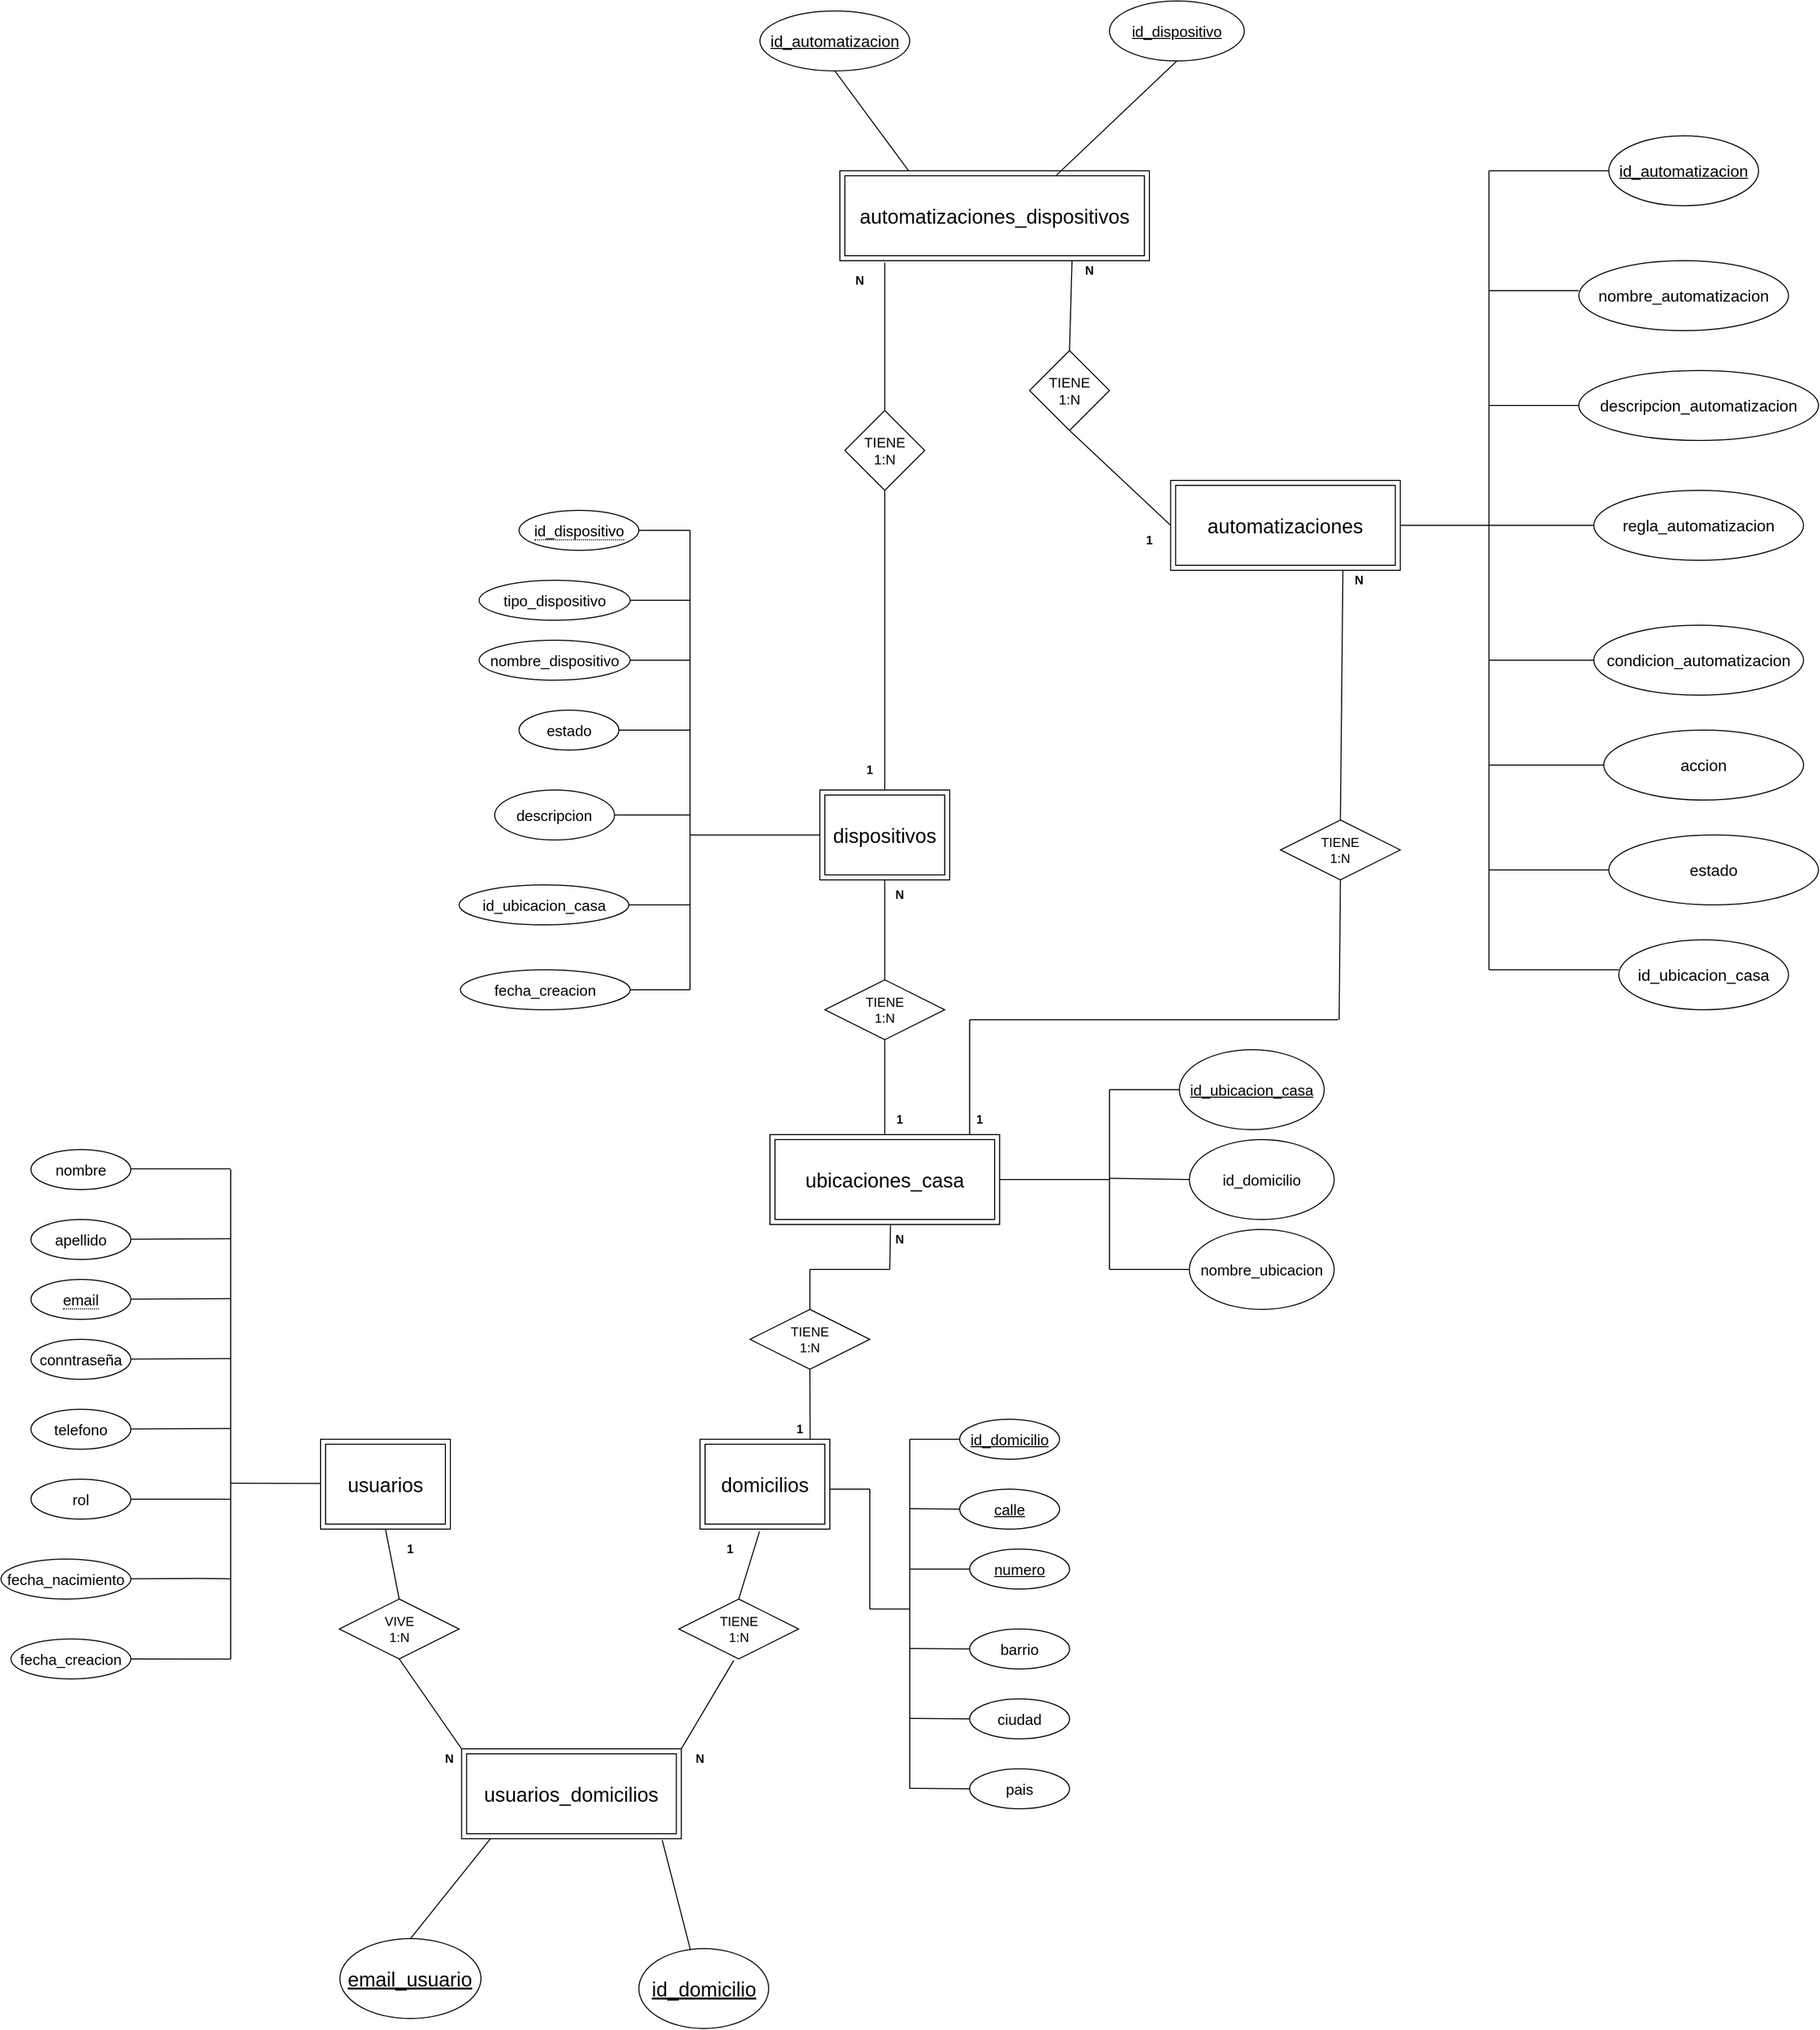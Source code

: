 <mxfile version="27.1.4">
  <diagram name="Página-1" id="RN6qUwkXmXJioh9lJVVL">
    <mxGraphModel dx="1826" dy="1951" grid="1" gridSize="10" guides="1" tooltips="1" connect="1" arrows="1" fold="1" page="0" pageScale="1" pageWidth="1169" pageHeight="827" background="light-dark(#FFFFFF,#000000)" math="0" shadow="0">
      <root>
        <mxCell id="0" />
        <mxCell id="1" parent="0" />
        <mxCell id="u8_-o0xkHzn2XvbIuxs5-7" value="&lt;span style=&quot;font-size: 15px;&quot;&gt;nombre&lt;/span&gt;" style="ellipse;whiteSpace=wrap;html=1;align=center;" parent="1" vertex="1">
          <mxGeometry x="-300" y="220" width="100" height="40" as="geometry" />
        </mxCell>
        <mxCell id="u8_-o0xkHzn2XvbIuxs5-8" value="" style="endArrow=none;html=1;rounded=0;" parent="1" edge="1">
          <mxGeometry relative="1" as="geometry">
            <mxPoint x="-100" y="240" as="sourcePoint" />
            <mxPoint x="-100" y="730" as="targetPoint" />
          </mxGeometry>
        </mxCell>
        <mxCell id="u8_-o0xkHzn2XvbIuxs5-9" value="" style="endArrow=none;html=1;rounded=0;" parent="1" edge="1">
          <mxGeometry relative="1" as="geometry">
            <mxPoint x="-200" y="239.29" as="sourcePoint" />
            <mxPoint x="-100" y="239.29" as="targetPoint" />
          </mxGeometry>
        </mxCell>
        <mxCell id="u8_-o0xkHzn2XvbIuxs5-10" value="&lt;span style=&quot;font-size: 15px;&quot;&gt;apellido&lt;/span&gt;" style="ellipse;whiteSpace=wrap;html=1;align=center;" parent="1" vertex="1">
          <mxGeometry x="-300" y="290" width="100" height="40" as="geometry" />
        </mxCell>
        <mxCell id="u8_-o0xkHzn2XvbIuxs5-11" value="" style="endArrow=none;html=1;rounded=0;" parent="1" edge="1">
          <mxGeometry relative="1" as="geometry">
            <mxPoint x="-200" y="309.7" as="sourcePoint" />
            <mxPoint x="-100" y="309.29" as="targetPoint" />
          </mxGeometry>
        </mxCell>
        <mxCell id="u8_-o0xkHzn2XvbIuxs5-12" value="&lt;span style=&quot;border-bottom: 1px dotted&quot;&gt;&lt;font style=&quot;font-size: 15px;&quot;&gt;email&lt;/font&gt;&lt;/span&gt;" style="ellipse;whiteSpace=wrap;html=1;align=center;" parent="1" vertex="1">
          <mxGeometry x="-300" y="350" width="100" height="40" as="geometry" />
        </mxCell>
        <mxCell id="u8_-o0xkHzn2XvbIuxs5-13" value="&lt;span style=&quot;font-size: 15px;&quot;&gt;conntraseña&lt;/span&gt;" style="ellipse;whiteSpace=wrap;html=1;align=center;" parent="1" vertex="1">
          <mxGeometry x="-300" y="410" width="100" height="40" as="geometry" />
        </mxCell>
        <mxCell id="u8_-o0xkHzn2XvbIuxs5-14" value="&lt;span style=&quot;font-size: 15px;&quot;&gt;telefono&lt;/span&gt;" style="ellipse;whiteSpace=wrap;html=1;align=center;" parent="1" vertex="1">
          <mxGeometry x="-300" y="480" width="100" height="40" as="geometry" />
        </mxCell>
        <mxCell id="u8_-o0xkHzn2XvbIuxs5-3" value="&lt;font style=&quot;font-size: 20px;&quot;&gt;usuarios&lt;/font&gt;" style="shape=ext;margin=3;double=1;whiteSpace=wrap;html=1;align=center;" parent="1" vertex="1">
          <mxGeometry x="-10" y="510" width="130" height="90" as="geometry" />
        </mxCell>
        <mxCell id="3FY7Xd6svoK7raiZwcE3-3" value="&lt;font style=&quot;font-size: 20px;&quot;&gt;dispositivos&lt;/font&gt;" style="shape=ext;margin=3;double=1;whiteSpace=wrap;html=1;align=center;" parent="1" vertex="1">
          <mxGeometry x="490" y="-140" width="130" height="90" as="geometry" />
        </mxCell>
        <mxCell id="3FY7Xd6svoK7raiZwcE3-4" value="&lt;span style=&quot;font-size: 15px;&quot;&gt;rol&lt;/span&gt;" style="ellipse;whiteSpace=wrap;html=1;align=center;" parent="1" vertex="1">
          <mxGeometry x="-300" y="550" width="100" height="40" as="geometry" />
        </mxCell>
        <mxCell id="3FY7Xd6svoK7raiZwcE3-6" value="" style="endArrow=none;html=1;rounded=0;" parent="1" edge="1">
          <mxGeometry relative="1" as="geometry">
            <mxPoint x="-200" y="369.7" as="sourcePoint" />
            <mxPoint x="-100" y="369.29" as="targetPoint" />
          </mxGeometry>
        </mxCell>
        <mxCell id="3FY7Xd6svoK7raiZwcE3-7" value="" style="endArrow=none;html=1;rounded=0;" parent="1" edge="1">
          <mxGeometry relative="1" as="geometry">
            <mxPoint x="-200" y="429.7" as="sourcePoint" />
            <mxPoint x="-100" y="429.29" as="targetPoint" />
          </mxGeometry>
        </mxCell>
        <mxCell id="3FY7Xd6svoK7raiZwcE3-8" value="" style="endArrow=none;html=1;rounded=0;" parent="1" edge="1">
          <mxGeometry relative="1" as="geometry">
            <mxPoint x="-200" y="499.7" as="sourcePoint" />
            <mxPoint x="-100" y="499.29" as="targetPoint" />
          </mxGeometry>
        </mxCell>
        <mxCell id="3FY7Xd6svoK7raiZwcE3-10" value="" style="endArrow=none;html=1;rounded=0;" parent="1" edge="1">
          <mxGeometry relative="1" as="geometry">
            <mxPoint x="-200" y="570" as="sourcePoint" />
            <mxPoint x="-100" y="570.09" as="targetPoint" />
            <Array as="points">
              <mxPoint x="-120" y="570" />
            </Array>
          </mxGeometry>
        </mxCell>
        <mxCell id="3FY7Xd6svoK7raiZwcE3-11" value="" style="endArrow=none;html=1;rounded=0;entryX=0;entryY=0.5;entryDx=0;entryDy=0;" parent="1" edge="1">
          <mxGeometry relative="1" as="geometry">
            <mxPoint x="-100" y="554" as="sourcePoint" />
            <mxPoint x="-10" y="554.29" as="targetPoint" />
            <Array as="points" />
          </mxGeometry>
        </mxCell>
        <mxCell id="3FY7Xd6svoK7raiZwcE3-21" value="&lt;font style=&quot;font-size: 20px;&quot;&gt;domicilios&lt;/font&gt;" style="shape=ext;margin=3;double=1;whiteSpace=wrap;html=1;align=center;" parent="1" vertex="1">
          <mxGeometry x="370" y="510" width="130" height="90" as="geometry" />
        </mxCell>
        <mxCell id="3FY7Xd6svoK7raiZwcE3-27" value="&lt;span style=&quot;font-size: 15px;&quot;&gt;&lt;u&gt;id_domicilio&lt;/u&gt;&lt;/span&gt;" style="ellipse;whiteSpace=wrap;html=1;align=center;strokeColor=default;" parent="1" vertex="1">
          <mxGeometry x="630" y="490" width="100" height="40" as="geometry" />
        </mxCell>
        <mxCell id="3FY7Xd6svoK7raiZwcE3-30" value="&lt;span style=&quot;font-size: 15px;&quot;&gt;fecha_creacion&lt;/span&gt;" style="ellipse;whiteSpace=wrap;html=1;align=center;" parent="1" vertex="1">
          <mxGeometry x="-320" y="710" width="120" height="40" as="geometry" />
        </mxCell>
        <mxCell id="3FY7Xd6svoK7raiZwcE3-31" value="" style="endArrow=none;html=1;rounded=0;" parent="1" edge="1">
          <mxGeometry relative="1" as="geometry">
            <mxPoint x="-200" y="649.7" as="sourcePoint" />
            <mxPoint x="-100" y="649.79" as="targetPoint" />
            <Array as="points">
              <mxPoint x="-130" y="649.41" />
            </Array>
          </mxGeometry>
        </mxCell>
        <mxCell id="3FY7Xd6svoK7raiZwcE3-34" value="&lt;span style=&quot;font-size: 15px;&quot;&gt;fecha_nacimiento&lt;/span&gt;" style="ellipse;whiteSpace=wrap;html=1;align=center;" parent="1" vertex="1">
          <mxGeometry x="-330" y="630" width="130" height="40" as="geometry" />
        </mxCell>
        <mxCell id="3FY7Xd6svoK7raiZwcE3-35" value="" style="endArrow=none;html=1;rounded=0;" parent="1" edge="1">
          <mxGeometry relative="1" as="geometry">
            <mxPoint x="-200" y="730.0" as="sourcePoint" />
            <mxPoint x="-100" y="730.09" as="targetPoint" />
          </mxGeometry>
        </mxCell>
        <mxCell id="3FY7Xd6svoK7raiZwcE3-41" value="" style="endArrow=none;html=1;rounded=0;" parent="1" edge="1">
          <mxGeometry relative="1" as="geometry">
            <mxPoint x="580" y="510" as="sourcePoint" />
            <mxPoint x="580" y="860" as="targetPoint" />
            <Array as="points">
              <mxPoint x="580" y="750" />
            </Array>
          </mxGeometry>
        </mxCell>
        <mxCell id="3FY7Xd6svoK7raiZwcE3-42" value="" style="endArrow=none;html=1;rounded=0;entryX=0;entryY=0.5;entryDx=0;entryDy=0;" parent="1" target="3FY7Xd6svoK7raiZwcE3-27" edge="1">
          <mxGeometry relative="1" as="geometry">
            <mxPoint x="580" y="510" as="sourcePoint" />
            <mxPoint x="670" y="470" as="targetPoint" />
          </mxGeometry>
        </mxCell>
        <mxCell id="3FY7Xd6svoK7raiZwcE3-43" value="" style="endArrow=none;html=1;rounded=0;entryX=0;entryY=0.5;entryDx=0;entryDy=0;" parent="1" target="lZRvwx4m3cb8WMcR_I8b-4" edge="1">
          <mxGeometry relative="1" as="geometry">
            <mxPoint x="580" y="579.5" as="sourcePoint" />
            <mxPoint x="630" y="579.5" as="targetPoint" />
          </mxGeometry>
        </mxCell>
        <mxCell id="3FY7Xd6svoK7raiZwcE3-44" value="" style="endArrow=none;html=1;rounded=0;" parent="1" target="lZRvwx4m3cb8WMcR_I8b-5" edge="1">
          <mxGeometry relative="1" as="geometry">
            <mxPoint x="580" y="640" as="sourcePoint" />
            <mxPoint x="630" y="644.5" as="targetPoint" />
          </mxGeometry>
        </mxCell>
        <mxCell id="3FY7Xd6svoK7raiZwcE3-45" value="" style="endArrow=none;html=1;rounded=0;entryX=0;entryY=0.5;entryDx=0;entryDy=0;" parent="1" target="lZRvwx4m3cb8WMcR_I8b-6" edge="1">
          <mxGeometry relative="1" as="geometry">
            <mxPoint x="580" y="719.5" as="sourcePoint" />
            <mxPoint x="630" y="719.5" as="targetPoint" />
          </mxGeometry>
        </mxCell>
        <mxCell id="3FY7Xd6svoK7raiZwcE3-46" value="" style="endArrow=none;html=1;rounded=0;entryX=0;entryY=0.5;entryDx=0;entryDy=0;" parent="1" target="lZRvwx4m3cb8WMcR_I8b-7" edge="1">
          <mxGeometry relative="1" as="geometry">
            <mxPoint x="580" y="789.5" as="sourcePoint" />
            <mxPoint x="630" y="789.5" as="targetPoint" />
          </mxGeometry>
        </mxCell>
        <mxCell id="3FY7Xd6svoK7raiZwcE3-47" value="" style="endArrow=none;html=1;rounded=0;entryX=0;entryY=0.5;entryDx=0;entryDy=0;" parent="1" target="lZRvwx4m3cb8WMcR_I8b-8" edge="1">
          <mxGeometry relative="1" as="geometry">
            <mxPoint x="580" y="859.5" as="sourcePoint" />
            <mxPoint x="630" y="859.5" as="targetPoint" />
          </mxGeometry>
        </mxCell>
        <mxCell id="PQYUU-_nngMEaI0ktpOC-4" value="" style="endArrow=none;html=1;rounded=0;entryX=1;entryY=0.5;entryDx=0;entryDy=0;" parent="1" target="PQYUU-_nngMEaI0ktpOC-5" edge="1">
          <mxGeometry width="50" height="50" relative="1" as="geometry">
            <mxPoint x="360" y="-400" as="sourcePoint" />
            <mxPoint x="298.75" y="-400" as="targetPoint" />
          </mxGeometry>
        </mxCell>
        <mxCell id="PQYUU-_nngMEaI0ktpOC-5" value="&lt;span style=&quot;border-bottom: 1px dotted&quot;&gt;&lt;font style=&quot;font-size: 15px;&quot;&gt;id_dispositivo&lt;/font&gt;&lt;/span&gt;" style="ellipse;whiteSpace=wrap;html=1;align=center;" parent="1" vertex="1">
          <mxGeometry x="188.75" y="-420" width="120" height="40" as="geometry" />
        </mxCell>
        <mxCell id="PQYUU-_nngMEaI0ktpOC-7" value="&lt;span style=&quot;font-size: 15px;&quot;&gt;tipo_dispositivo&lt;/span&gt;" style="ellipse;whiteSpace=wrap;html=1;align=center;" parent="1" vertex="1">
          <mxGeometry x="148.75" y="-350" width="151.25" height="40" as="geometry" />
        </mxCell>
        <mxCell id="PQYUU-_nngMEaI0ktpOC-8" value="&lt;span style=&quot;font-size: 15px;&quot;&gt;estado&lt;/span&gt;" style="ellipse;whiteSpace=wrap;html=1;align=center;points=[[0,0,0,0,0],[0,0.5,0,0,0],[0,1,0,0,0],[0.5,0,0,0,0],[0.5,1,0,0,0],[1,0,0,0,0],[1,0.5,0,0,0],[1,1,0,0,0]];" parent="1" vertex="1">
          <mxGeometry x="188.75" y="-220" width="100" height="40" as="geometry" />
        </mxCell>
        <mxCell id="PQYUU-_nngMEaI0ktpOC-11" value="&lt;span style=&quot;font-size: 15px;&quot;&gt;nombre_dispositivo&lt;/span&gt;" style="ellipse;whiteSpace=wrap;html=1;align=center;" parent="1" vertex="1">
          <mxGeometry x="148.75" y="-290" width="151.25" height="40" as="geometry" />
        </mxCell>
        <mxCell id="PQYUU-_nngMEaI0ktpOC-13" value="&lt;span style=&quot;font-size: 20px;&quot;&gt;automatizaciones&lt;/span&gt;" style="shape=ext;margin=3;double=1;whiteSpace=wrap;html=1;align=center;" parent="1" vertex="1">
          <mxGeometry x="841.25" y="-450" width="230" height="90" as="geometry" />
        </mxCell>
        <mxCell id="PQYUU-_nngMEaI0ktpOC-15" value="" style="endArrow=none;html=1;rounded=0;" parent="1" edge="1">
          <mxGeometry width="50" height="50" relative="1" as="geometry">
            <mxPoint x="360" y="-400" as="sourcePoint" />
            <mxPoint x="360" y="60" as="targetPoint" />
            <Array as="points">
              <mxPoint x="360" y="-60" />
            </Array>
          </mxGeometry>
        </mxCell>
        <mxCell id="PQYUU-_nngMEaI0ktpOC-16" value="" style="endArrow=none;html=1;rounded=0;entryX=1;entryY=0.5;entryDx=0;entryDy=0;" parent="1" target="PQYUU-_nngMEaI0ktpOC-7" edge="1">
          <mxGeometry width="50" height="50" relative="1" as="geometry">
            <mxPoint x="360" y="-330" as="sourcePoint" />
            <mxPoint x="310" y="-350" as="targetPoint" />
          </mxGeometry>
        </mxCell>
        <mxCell id="PQYUU-_nngMEaI0ktpOC-17" value="" style="endArrow=none;html=1;rounded=0;entryX=1;entryY=0.5;entryDx=0;entryDy=0;" parent="1" target="PQYUU-_nngMEaI0ktpOC-11" edge="1">
          <mxGeometry width="50" height="50" relative="1" as="geometry">
            <mxPoint x="360" y="-270" as="sourcePoint" />
            <mxPoint x="310" y="-270" as="targetPoint" />
          </mxGeometry>
        </mxCell>
        <mxCell id="PQYUU-_nngMEaI0ktpOC-20" value="" style="endArrow=none;html=1;rounded=0;entryX=1;entryY=0.5;entryDx=0;entryDy=0;entryPerimeter=0;" parent="1" target="PQYUU-_nngMEaI0ktpOC-8" edge="1">
          <mxGeometry width="50" height="50" relative="1" as="geometry">
            <mxPoint x="360" y="-200" as="sourcePoint" />
            <mxPoint x="288.75" y="-205" as="targetPoint" />
          </mxGeometry>
        </mxCell>
        <mxCell id="PQYUU-_nngMEaI0ktpOC-21" value="&lt;span style=&quot;font-size: 20px;&quot;&gt;ubicaciones_casa&lt;/span&gt;" style="shape=ext;margin=3;double=1;whiteSpace=wrap;html=1;align=center;" parent="1" vertex="1">
          <mxGeometry x="440" y="205" width="230" height="90" as="geometry" />
        </mxCell>
        <mxCell id="PQYUU-_nngMEaI0ktpOC-22" value="&lt;span style=&quot;font-size: 15px;&quot;&gt;id_ubicacion_casa&lt;/span&gt;" style="ellipse;whiteSpace=wrap;html=1;align=center;" parent="1" vertex="1">
          <mxGeometry x="128.75" y="-45" width="170" height="40" as="geometry" />
        </mxCell>
        <mxCell id="PQYUU-_nngMEaI0ktpOC-23" value="" style="endArrow=none;html=1;rounded=0;entryX=1;entryY=0.5;entryDx=0;entryDy=0;" parent="1" target="PQYUU-_nngMEaI0ktpOC-46" edge="1">
          <mxGeometry width="50" height="50" relative="1" as="geometry">
            <mxPoint x="360" y="-115" as="sourcePoint" />
            <mxPoint x="300" y="-70" as="targetPoint" />
          </mxGeometry>
        </mxCell>
        <mxCell id="PQYUU-_nngMEaI0ktpOC-25" value="" style="endArrow=none;html=1;rounded=0;entryX=1;entryY=0.5;entryDx=0;entryDy=0;" parent="1" target="PQYUU-_nngMEaI0ktpOC-22" edge="1">
          <mxGeometry width="50" height="50" relative="1" as="geometry">
            <mxPoint x="360" y="-25" as="sourcePoint" />
            <mxPoint x="320" y="-20" as="targetPoint" />
          </mxGeometry>
        </mxCell>
        <mxCell id="PQYUU-_nngMEaI0ktpOC-27" value="" style="endArrow=none;html=1;rounded=0;" parent="1" edge="1">
          <mxGeometry width="50" height="50" relative="1" as="geometry">
            <mxPoint x="360" y="60" as="sourcePoint" />
            <mxPoint x="300" y="60" as="targetPoint" />
          </mxGeometry>
        </mxCell>
        <mxCell id="PQYUU-_nngMEaI0ktpOC-28" value="&lt;span style=&quot;font-size: 15px;&quot;&gt;fecha_creacion&lt;/span&gt;" style="ellipse;whiteSpace=wrap;html=1;align=center;" parent="1" vertex="1">
          <mxGeometry x="130" y="40" width="170" height="40" as="geometry" />
        </mxCell>
        <mxCell id="PQYUU-_nngMEaI0ktpOC-46" value="&lt;font style=&quot;font-size: 15px;&quot;&gt;descripcion&lt;/font&gt;" style="ellipse;whiteSpace=wrap;html=1;" parent="1" vertex="1">
          <mxGeometry x="164.38" y="-140" width="120" height="50" as="geometry" />
        </mxCell>
        <mxCell id="PQYUU-_nngMEaI0ktpOC-52" value="&lt;font style=&quot;font-size: 15px;&quot;&gt;&lt;u&gt;id_ubicacion_casa&lt;/u&gt;&lt;/font&gt;" style="ellipse;whiteSpace=wrap;html=1;" parent="1" vertex="1">
          <mxGeometry x="850" y="120" width="145" height="80" as="geometry" />
        </mxCell>
        <mxCell id="PQYUU-_nngMEaI0ktpOC-56" value="&lt;font style=&quot;font-size: 15px;&quot;&gt;nombre_ubicacion&lt;/font&gt;" style="ellipse;whiteSpace=wrap;html=1;" parent="1" vertex="1">
          <mxGeometry x="860" y="300" width="145" height="80" as="geometry" />
        </mxCell>
        <mxCell id="PQYUU-_nngMEaI0ktpOC-60" value="&lt;font style=&quot;font-size: 16px;&quot;&gt;&lt;u&gt;id_automatizacion&lt;/u&gt;&lt;/font&gt;" style="ellipse;whiteSpace=wrap;html=1;" parent="1" vertex="1">
          <mxGeometry x="1280" y="-795" width="150" height="70" as="geometry" />
        </mxCell>
        <mxCell id="PQYUU-_nngMEaI0ktpOC-65" value="&lt;font style=&quot;font-size: 16px;&quot;&gt;id_ubicacion_casa&lt;/font&gt;" style="ellipse;whiteSpace=wrap;html=1;" parent="1" vertex="1">
          <mxGeometry x="1290" y="10" width="170" height="70" as="geometry" />
        </mxCell>
        <mxCell id="9aWKp1DlWxSWSAv2HUEG-2" value="&lt;font style=&quot;font-size: 15px;&quot;&gt;id_domicilio&lt;/font&gt;" style="ellipse;whiteSpace=wrap;html=1;" parent="1" vertex="1">
          <mxGeometry x="860" y="210" width="145" height="80" as="geometry" />
        </mxCell>
        <mxCell id="e76gL8wItpxrsiZWBFDr-9" value="&lt;div&gt;&lt;font style=&quot;font-size: 13px;&quot;&gt;TIENE&lt;/font&gt;&lt;/div&gt;&lt;div&gt;&lt;font style=&quot;font-size: 13px;&quot;&gt;1:N&lt;/font&gt;&lt;/div&gt;" style="shape=rhombus;perimeter=rhombusPerimeter;whiteSpace=wrap;html=1;align=center;" parent="1" vertex="1">
          <mxGeometry x="420" y="380" width="120" height="60" as="geometry" />
        </mxCell>
        <mxCell id="e76gL8wItpxrsiZWBFDr-11" value="&lt;div&gt;&lt;font style=&quot;font-size: 13px;&quot;&gt;TIENE&lt;/font&gt;&lt;/div&gt;&lt;div&gt;&lt;span style=&quot;font-size: 13px;&quot;&gt;1:N&lt;/span&gt;&lt;/div&gt;" style="shape=rhombus;perimeter=rhombusPerimeter;whiteSpace=wrap;html=1;align=center;" parent="1" vertex="1">
          <mxGeometry x="495" y="50" width="120" height="60" as="geometry" />
        </mxCell>
        <mxCell id="eNG17uDxJaIBUiNM3jQK-4" value="" style="endArrow=none;html=1;rounded=0;" parent="1" edge="1">
          <mxGeometry width="50" height="50" relative="1" as="geometry">
            <mxPoint x="540" y="680" as="sourcePoint" />
            <mxPoint x="580" y="680" as="targetPoint" />
          </mxGeometry>
        </mxCell>
        <mxCell id="eNG17uDxJaIBUiNM3jQK-7" value="" style="endArrow=none;html=1;rounded=0;exitX=0.5;exitY=0;exitDx=0;exitDy=0;entryX=0.5;entryY=1;entryDx=0;entryDy=0;" parent="1" source="e76gL8wItpxrsiZWBFDr-11" target="3FY7Xd6svoK7raiZwcE3-3" edge="1">
          <mxGeometry width="50" height="50" relative="1" as="geometry">
            <mxPoint x="610" y="-10" as="sourcePoint" />
            <mxPoint x="660" y="-60" as="targetPoint" />
          </mxGeometry>
        </mxCell>
        <mxCell id="eNG17uDxJaIBUiNM3jQK-17" value="" style="endArrow=none;html=1;rounded=0;entryX=0;entryY=0.5;entryDx=0;entryDy=0;" parent="1" target="3FY7Xd6svoK7raiZwcE3-3" edge="1">
          <mxGeometry width="50" height="50" relative="1" as="geometry">
            <mxPoint x="360" y="-95" as="sourcePoint" />
            <mxPoint x="550" y="-70" as="targetPoint" />
          </mxGeometry>
        </mxCell>
        <mxCell id="eNG17uDxJaIBUiNM3jQK-21" value="" style="endArrow=none;html=1;rounded=0;entryX=0.5;entryY=1;entryDx=0;entryDy=0;" parent="1" source="PQYUU-_nngMEaI0ktpOC-21" target="e76gL8wItpxrsiZWBFDr-11" edge="1">
          <mxGeometry width="50" height="50" relative="1" as="geometry">
            <mxPoint x="500" y="300" as="sourcePoint" />
            <mxPoint x="550" y="250" as="targetPoint" />
          </mxGeometry>
        </mxCell>
        <mxCell id="eNG17uDxJaIBUiNM3jQK-22" value="" style="endArrow=none;html=1;rounded=0;exitX=1;exitY=0.5;exitDx=0;exitDy=0;" parent="1" source="PQYUU-_nngMEaI0ktpOC-21" edge="1">
          <mxGeometry width="50" height="50" relative="1" as="geometry">
            <mxPoint x="700" y="240" as="sourcePoint" />
            <mxPoint x="780" y="250" as="targetPoint" />
          </mxGeometry>
        </mxCell>
        <mxCell id="eNG17uDxJaIBUiNM3jQK-23" value="" style="endArrow=none;html=1;rounded=0;" parent="1" edge="1">
          <mxGeometry width="50" height="50" relative="1" as="geometry">
            <mxPoint x="780" y="340" as="sourcePoint" />
            <mxPoint x="780" y="160" as="targetPoint" />
          </mxGeometry>
        </mxCell>
        <mxCell id="eNG17uDxJaIBUiNM3jQK-24" value="" style="endArrow=none;html=1;rounded=0;" parent="1" edge="1">
          <mxGeometry width="50" height="50" relative="1" as="geometry">
            <mxPoint x="780" y="160" as="sourcePoint" />
            <mxPoint x="850" y="160" as="targetPoint" />
            <Array as="points">
              <mxPoint x="830" y="160" />
            </Array>
          </mxGeometry>
        </mxCell>
        <mxCell id="eNG17uDxJaIBUiNM3jQK-25" value="" style="endArrow=none;html=1;rounded=0;entryX=0;entryY=0.5;entryDx=0;entryDy=0;" parent="1" target="9aWKp1DlWxSWSAv2HUEG-2" edge="1">
          <mxGeometry width="50" height="50" relative="1" as="geometry">
            <mxPoint x="780" y="248.75" as="sourcePoint" />
            <mxPoint x="860" y="251" as="targetPoint" />
          </mxGeometry>
        </mxCell>
        <mxCell id="eNG17uDxJaIBUiNM3jQK-26" value="" style="endArrow=none;html=1;rounded=0;" parent="1" edge="1">
          <mxGeometry width="50" height="50" relative="1" as="geometry">
            <mxPoint x="780" y="340" as="sourcePoint" />
            <mxPoint x="860" y="340" as="targetPoint" />
          </mxGeometry>
        </mxCell>
        <mxCell id="eNG17uDxJaIBUiNM3jQK-27" value="" style="endArrow=none;html=1;rounded=0;exitX=0.5;exitY=0;exitDx=0;exitDy=0;" parent="1" source="e76gL8wItpxrsiZWBFDr-9" edge="1">
          <mxGeometry width="50" height="50" relative="1" as="geometry">
            <mxPoint x="510" y="420" as="sourcePoint" />
            <mxPoint x="480" y="340" as="targetPoint" />
          </mxGeometry>
        </mxCell>
        <mxCell id="eNG17uDxJaIBUiNM3jQK-29" value="" style="endArrow=none;html=1;rounded=0;entryX=0.525;entryY=0.997;entryDx=0;entryDy=0;entryPerimeter=0;" parent="1" target="PQYUU-_nngMEaI0ktpOC-21" edge="1">
          <mxGeometry width="50" height="50" relative="1" as="geometry">
            <mxPoint x="560" y="340" as="sourcePoint" />
            <mxPoint x="560" y="320" as="targetPoint" />
          </mxGeometry>
        </mxCell>
        <mxCell id="eNG17uDxJaIBUiNM3jQK-30" value="" style="endArrow=none;html=1;rounded=0;" parent="1" edge="1">
          <mxGeometry width="50" height="50" relative="1" as="geometry">
            <mxPoint x="480" y="340" as="sourcePoint" />
            <mxPoint x="560" y="340" as="targetPoint" />
          </mxGeometry>
        </mxCell>
        <mxCell id="eNG17uDxJaIBUiNM3jQK-31" value="" style="endArrow=none;html=1;rounded=0;entryX=0.5;entryY=1;entryDx=0;entryDy=0;exitX=0.848;exitY=0.004;exitDx=0;exitDy=0;exitPerimeter=0;" parent="1" source="3FY7Xd6svoK7raiZwcE3-21" target="e76gL8wItpxrsiZWBFDr-9" edge="1">
          <mxGeometry width="50" height="50" relative="1" as="geometry">
            <mxPoint x="550" y="510" as="sourcePoint" />
            <mxPoint x="600" y="460" as="targetPoint" />
          </mxGeometry>
        </mxCell>
        <mxCell id="eNG17uDxJaIBUiNM3jQK-32" value="" style="endArrow=none;html=1;rounded=0;entryX=0;entryY=0.5;entryDx=0;entryDy=0;" parent="1" target="EQy5KtM84WTioe9oO2fu-3" edge="1">
          <mxGeometry width="50" height="50" relative="1" as="geometry">
            <mxPoint x="1160" y="-405" as="sourcePoint" />
            <mxPoint x="1250" y="-400" as="targetPoint" />
          </mxGeometry>
        </mxCell>
        <mxCell id="eNG17uDxJaIBUiNM3jQK-33" value="" style="endArrow=none;html=1;rounded=0;" parent="1" edge="1">
          <mxGeometry width="50" height="50" relative="1" as="geometry">
            <mxPoint x="1160" y="-485" as="sourcePoint" />
            <mxPoint x="1160" y="-760" as="targetPoint" />
          </mxGeometry>
        </mxCell>
        <mxCell id="eNG17uDxJaIBUiNM3jQK-34" value="" style="endArrow=none;html=1;rounded=0;" parent="1" edge="1">
          <mxGeometry width="50" height="50" relative="1" as="geometry">
            <mxPoint x="1160" y="40" as="sourcePoint" />
            <mxPoint x="1160" y="-325" as="targetPoint" />
          </mxGeometry>
        </mxCell>
        <mxCell id="eNG17uDxJaIBUiNM3jQK-36" value="" style="endArrow=none;html=1;rounded=0;" parent="1" edge="1">
          <mxGeometry width="50" height="50" relative="1" as="geometry">
            <mxPoint x="1160" y="-325" as="sourcePoint" />
            <mxPoint x="1160" y="-485" as="targetPoint" />
          </mxGeometry>
        </mxCell>
        <mxCell id="eNG17uDxJaIBUiNM3jQK-37" value="" style="endArrow=none;html=1;rounded=0;exitX=1;exitY=0.5;exitDx=0;exitDy=0;" parent="1" source="PQYUU-_nngMEaI0ktpOC-13" edge="1">
          <mxGeometry width="50" height="50" relative="1" as="geometry">
            <mxPoint x="1220" y="-400" as="sourcePoint" />
            <mxPoint x="1160" y="-405" as="targetPoint" />
          </mxGeometry>
        </mxCell>
        <mxCell id="eNG17uDxJaIBUiNM3jQK-45" value="&lt;b&gt;1&lt;/b&gt;" style="text;html=1;align=center;verticalAlign=middle;whiteSpace=wrap;rounded=0;" parent="1" vertex="1">
          <mxGeometry x="460" y="490" width="20" height="20" as="geometry" />
        </mxCell>
        <mxCell id="eNG17uDxJaIBUiNM3jQK-50" value="" style="endArrow=none;html=1;rounded=0;" parent="1" edge="1">
          <mxGeometry width="50" height="50" relative="1" as="geometry">
            <mxPoint x="540" y="680" as="sourcePoint" />
            <mxPoint x="540" y="560" as="targetPoint" />
          </mxGeometry>
        </mxCell>
        <mxCell id="eNG17uDxJaIBUiNM3jQK-51" value="" style="endArrow=none;html=1;rounded=0;" parent="1" edge="1">
          <mxGeometry width="50" height="50" relative="1" as="geometry">
            <mxPoint x="500" y="560" as="sourcePoint" />
            <mxPoint x="540" y="560" as="targetPoint" />
          </mxGeometry>
        </mxCell>
        <mxCell id="eNG17uDxJaIBUiNM3jQK-60" value="&lt;b&gt;1&lt;/b&gt;" style="text;html=1;align=center;verticalAlign=middle;whiteSpace=wrap;rounded=0;" parent="1" vertex="1">
          <mxGeometry x="560" y="180" width="20" height="20" as="geometry" />
        </mxCell>
        <mxCell id="9W7iCBFBEu6Ouapv9Jzr-2" value="&lt;font style=&quot;font-size: 20px;&quot;&gt;usuarios_domicilios&lt;/font&gt;" style="shape=ext;margin=3;double=1;whiteSpace=wrap;html=1;align=center;" parent="1" vertex="1">
          <mxGeometry x="131.25" y="820" width="220" height="90" as="geometry" />
        </mxCell>
        <mxCell id="9W7iCBFBEu6Ouapv9Jzr-3" value="&lt;span style=&quot;font-size: 20px;&quot;&gt;&lt;u&gt;id_domicilio&lt;/u&gt;&lt;/span&gt;" style="ellipse;whiteSpace=wrap;html=1;" parent="1" vertex="1">
          <mxGeometry x="308.75" y="1020" width="130" height="80" as="geometry" />
        </mxCell>
        <mxCell id="9W7iCBFBEu6Ouapv9Jzr-7" value="&lt;span style=&quot;font-size: 20px;&quot;&gt;&lt;u&gt;email_usuario&lt;/u&gt;&lt;/span&gt;" style="ellipse;whiteSpace=wrap;html=1;" parent="1" vertex="1">
          <mxGeometry x="9.38" y="1010" width="141.25" height="80" as="geometry" />
        </mxCell>
        <mxCell id="9W7iCBFBEu6Ouapv9Jzr-8" value="" style="endArrow=none;html=1;rounded=0;exitX=0.5;exitY=0;exitDx=0;exitDy=0;entryX=0.131;entryY=1;entryDx=0;entryDy=0;entryPerimeter=0;" parent="1" source="9W7iCBFBEu6Ouapv9Jzr-7" target="9W7iCBFBEu6Ouapv9Jzr-2" edge="1">
          <mxGeometry width="50" height="50" relative="1" as="geometry">
            <mxPoint x="128.75" y="960" as="sourcePoint" />
            <mxPoint x="178.75" y="910" as="targetPoint" />
          </mxGeometry>
        </mxCell>
        <mxCell id="9W7iCBFBEu6Ouapv9Jzr-9" value="" style="endArrow=none;html=1;rounded=0;exitX=0.397;exitY=0.016;exitDx=0;exitDy=0;entryX=0.913;entryY=1.014;entryDx=0;entryDy=0;exitPerimeter=0;entryPerimeter=0;" parent="1" source="9W7iCBFBEu6Ouapv9Jzr-3" target="9W7iCBFBEu6Ouapv9Jzr-2" edge="1">
          <mxGeometry width="50" height="50" relative="1" as="geometry">
            <mxPoint x="268.75" y="1010" as="sourcePoint" />
            <mxPoint x="315.75" y="940" as="targetPoint" />
          </mxGeometry>
        </mxCell>
        <mxCell id="9W7iCBFBEu6Ouapv9Jzr-12" value="&lt;b&gt;N&lt;/b&gt;" style="text;html=1;align=center;verticalAlign=middle;whiteSpace=wrap;rounded=0;" parent="1" vertex="1">
          <mxGeometry x="560" y="300" width="20" height="20" as="geometry" />
        </mxCell>
        <mxCell id="8wUv1ZEfotfngisq_kr5-1" value="&lt;b&gt;N&lt;/b&gt;" style="text;html=1;align=center;verticalAlign=middle;whiteSpace=wrap;rounded=0;" parent="1" vertex="1">
          <mxGeometry x="560" y="-45" width="20" height="20" as="geometry" />
        </mxCell>
        <mxCell id="EQy5KtM84WTioe9oO2fu-1" value="&lt;font style=&quot;font-size: 16px;&quot;&gt;nombre_automatizacion&lt;/font&gt;" style="ellipse;whiteSpace=wrap;html=1;" parent="1" vertex="1">
          <mxGeometry x="1250" y="-670" width="210" height="70" as="geometry" />
        </mxCell>
        <mxCell id="EQy5KtM84WTioe9oO2fu-2" value="&lt;font style=&quot;font-size: 16px;&quot;&gt;descripcion_automatizacion&lt;/font&gt;" style="ellipse;whiteSpace=wrap;html=1;" parent="1" vertex="1">
          <mxGeometry x="1250" y="-560" width="240" height="70" as="geometry" />
        </mxCell>
        <mxCell id="EQy5KtM84WTioe9oO2fu-3" value="&lt;font style=&quot;font-size: 16px;&quot;&gt;regla_automatizacion&lt;/font&gt;" style="ellipse;whiteSpace=wrap;html=1;" parent="1" vertex="1">
          <mxGeometry x="1265" y="-440" width="210" height="70" as="geometry" />
        </mxCell>
        <mxCell id="EQy5KtM84WTioe9oO2fu-4" value="&lt;font style=&quot;font-size: 16px;&quot;&gt;condicion_automatizacion&lt;/font&gt;" style="ellipse;whiteSpace=wrap;html=1;" parent="1" vertex="1">
          <mxGeometry x="1265" y="-305" width="210" height="70" as="geometry" />
        </mxCell>
        <mxCell id="EQy5KtM84WTioe9oO2fu-5" value="&lt;font style=&quot;font-size: 16px;&quot;&gt;estado&lt;/font&gt;" style="ellipse;whiteSpace=wrap;html=1;" parent="1" vertex="1">
          <mxGeometry x="1280" y="-95" width="210" height="70" as="geometry" />
        </mxCell>
        <mxCell id="EQy5KtM84WTioe9oO2fu-6" value="" style="endArrow=none;html=1;rounded=0;" parent="1" edge="1">
          <mxGeometry width="50" height="50" relative="1" as="geometry">
            <mxPoint x="640" y="205" as="sourcePoint" />
            <mxPoint x="640" y="90" as="targetPoint" />
          </mxGeometry>
        </mxCell>
        <mxCell id="EQy5KtM84WTioe9oO2fu-7" value="" style="endArrow=none;html=1;rounded=0;" parent="1" edge="1">
          <mxGeometry width="50" height="50" relative="1" as="geometry">
            <mxPoint x="640" y="90" as="sourcePoint" />
            <mxPoint x="1009" y="90" as="targetPoint" />
          </mxGeometry>
        </mxCell>
        <mxCell id="EQy5KtM84WTioe9oO2fu-12" value="" style="endArrow=none;html=1;rounded=0;entryX=0.5;entryY=1;entryDx=0;entryDy=0;" parent="1" target="EQy5KtM84WTioe9oO2fu-11" edge="1">
          <mxGeometry width="50" height="50" relative="1" as="geometry">
            <mxPoint x="1010" y="90" as="sourcePoint" />
            <mxPoint x="1004" y="-362" as="targetPoint" />
          </mxGeometry>
        </mxCell>
        <mxCell id="EQy5KtM84WTioe9oO2fu-11" value="&lt;div&gt;&lt;font style=&quot;font-size: 13px;&quot;&gt;TIENE&lt;/font&gt;&lt;/div&gt;&lt;div&gt;&lt;span style=&quot;font-size: 13px;&quot;&gt;1:N&lt;/span&gt;&lt;/div&gt;" style="shape=rhombus;perimeter=rhombusPerimeter;whiteSpace=wrap;html=1;align=center;" parent="1" vertex="1">
          <mxGeometry x="951.25" y="-110" width="120" height="60" as="geometry" />
        </mxCell>
        <mxCell id="EQy5KtM84WTioe9oO2fu-13" value="" style="endArrow=none;html=1;rounded=0;exitX=0.5;exitY=0;exitDx=0;exitDy=0;entryX=0.75;entryY=1;entryDx=0;entryDy=0;" parent="1" source="EQy5KtM84WTioe9oO2fu-11" target="PQYUU-_nngMEaI0ktpOC-13" edge="1">
          <mxGeometry width="50" height="50" relative="1" as="geometry">
            <mxPoint x="1050" y="-130" as="sourcePoint" />
            <mxPoint x="1050" y="-250" as="targetPoint" />
          </mxGeometry>
        </mxCell>
        <mxCell id="EQy5KtM84WTioe9oO2fu-14" value="&lt;b&gt;1&lt;/b&gt;" style="text;html=1;align=center;verticalAlign=middle;whiteSpace=wrap;rounded=0;" parent="1" vertex="1">
          <mxGeometry x="640" y="180" width="20" height="20" as="geometry" />
        </mxCell>
        <mxCell id="EQy5KtM84WTioe9oO2fu-16" value="&lt;b&gt;N&lt;/b&gt;" style="text;html=1;align=center;verticalAlign=middle;whiteSpace=wrap;rounded=0;" parent="1" vertex="1">
          <mxGeometry x="1020" y="-360" width="20" height="20" as="geometry" />
        </mxCell>
        <mxCell id="EQy5KtM84WTioe9oO2fu-17" value="&lt;font style=&quot;font-size: 16px;&quot;&gt;accion&lt;/font&gt;" style="ellipse;whiteSpace=wrap;html=1;" parent="1" vertex="1">
          <mxGeometry x="1275" y="-200" width="200" height="70" as="geometry" />
        </mxCell>
        <mxCell id="EQy5KtM84WTioe9oO2fu-18" value="&lt;span style=&quot;font-size: 20px;&quot;&gt;automatizaciones_dispositivos&lt;/span&gt;" style="shape=ext;margin=3;double=1;whiteSpace=wrap;html=1;align=center;" parent="1" vertex="1">
          <mxGeometry x="510" y="-760" width="310" height="90" as="geometry" />
        </mxCell>
        <mxCell id="sisKXUa0plTja1xK9jKy-1" value="&lt;font style=&quot;font-size: 16px;&quot;&gt;&lt;u&gt;id_automatizacion&lt;/u&gt;&lt;/font&gt;" style="ellipse;whiteSpace=wrap;html=1;" parent="1" vertex="1">
          <mxGeometry x="430" y="-920" width="150" height="60" as="geometry" />
        </mxCell>
        <mxCell id="sisKXUa0plTja1xK9jKy-2" value="&lt;span style=&quot;font-size: 15px;&quot;&gt;&lt;u&gt;id_dispositivo&lt;/u&gt;&lt;/span&gt;" style="ellipse;whiteSpace=wrap;html=1;align=center;" parent="1" vertex="1">
          <mxGeometry x="780" y="-930" width="135" height="60" as="geometry" />
        </mxCell>
        <mxCell id="sisKXUa0plTja1xK9jKy-3" value="" style="endArrow=none;html=1;rounded=0;entryX=0;entryY=0.5;entryDx=0;entryDy=0;" parent="1" target="PQYUU-_nngMEaI0ktpOC-60" edge="1">
          <mxGeometry width="50" height="50" relative="1" as="geometry">
            <mxPoint x="1160" y="-760" as="sourcePoint" />
            <mxPoint x="1210" y="-850" as="targetPoint" />
          </mxGeometry>
        </mxCell>
        <mxCell id="sisKXUa0plTja1xK9jKy-7" value="" style="endArrow=none;html=1;rounded=0;" parent="1" edge="1">
          <mxGeometry width="50" height="50" relative="1" as="geometry">
            <mxPoint x="1160" y="-640" as="sourcePoint" />
            <mxPoint x="1250" y="-640" as="targetPoint" />
          </mxGeometry>
        </mxCell>
        <mxCell id="sisKXUa0plTja1xK9jKy-8" value="" style="endArrow=none;html=1;rounded=0;entryX=0;entryY=0.5;entryDx=0;entryDy=0;" parent="1" target="EQy5KtM84WTioe9oO2fu-2" edge="1">
          <mxGeometry width="50" height="50" relative="1" as="geometry">
            <mxPoint x="1160" y="-525" as="sourcePoint" />
            <mxPoint x="1280" y="-530" as="targetPoint" />
          </mxGeometry>
        </mxCell>
        <mxCell id="sisKXUa0plTja1xK9jKy-9" value="" style="endArrow=none;html=1;rounded=0;entryX=0;entryY=0.5;entryDx=0;entryDy=0;" parent="1" target="EQy5KtM84WTioe9oO2fu-4" edge="1">
          <mxGeometry width="50" height="50" relative="1" as="geometry">
            <mxPoint x="1160" y="-270" as="sourcePoint" />
            <mxPoint x="1240" y="-320" as="targetPoint" />
          </mxGeometry>
        </mxCell>
        <mxCell id="sisKXUa0plTja1xK9jKy-10" value="" style="endArrow=none;html=1;rounded=0;entryX=0;entryY=0.5;entryDx=0;entryDy=0;" parent="1" target="EQy5KtM84WTioe9oO2fu-17" edge="1">
          <mxGeometry width="50" height="50" relative="1" as="geometry">
            <mxPoint x="1160" y="-165" as="sourcePoint" />
            <mxPoint x="1260" y="-160" as="targetPoint" />
          </mxGeometry>
        </mxCell>
        <mxCell id="sisKXUa0plTja1xK9jKy-11" value="" style="endArrow=none;html=1;rounded=0;entryX=0;entryY=0.5;entryDx=0;entryDy=0;" parent="1" target="EQy5KtM84WTioe9oO2fu-5" edge="1">
          <mxGeometry width="50" height="50" relative="1" as="geometry">
            <mxPoint x="1160" y="-60" as="sourcePoint" />
            <mxPoint x="1280" y="-60" as="targetPoint" />
          </mxGeometry>
        </mxCell>
        <mxCell id="sisKXUa0plTja1xK9jKy-12" value="" style="endArrow=none;html=1;rounded=0;" parent="1" edge="1">
          <mxGeometry width="50" height="50" relative="1" as="geometry">
            <mxPoint x="1160" y="40" as="sourcePoint" />
            <mxPoint x="1290" y="40" as="targetPoint" />
          </mxGeometry>
        </mxCell>
        <mxCell id="sisKXUa0plTja1xK9jKy-15" value="" style="endArrow=none;html=1;rounded=0;exitX=0.5;exitY=1;exitDx=0;exitDy=0;entryX=0.223;entryY=0.004;entryDx=0;entryDy=0;entryPerimeter=0;" parent="1" source="sisKXUa0plTja1xK9jKy-1" target="EQy5KtM84WTioe9oO2fu-18" edge="1">
          <mxGeometry width="50" height="50" relative="1" as="geometry">
            <mxPoint x="620" y="-352" as="sourcePoint" />
            <mxPoint x="687" y="-420" as="targetPoint" />
          </mxGeometry>
        </mxCell>
        <mxCell id="sisKXUa0plTja1xK9jKy-16" value="" style="endArrow=none;html=1;rounded=0;exitX=0.7;exitY=0.048;exitDx=0;exitDy=0;entryX=0.5;entryY=1;entryDx=0;entryDy=0;exitPerimeter=0;" parent="1" source="EQy5KtM84WTioe9oO2fu-18" target="sisKXUa0plTja1xK9jKy-2" edge="1">
          <mxGeometry width="50" height="50" relative="1" as="geometry">
            <mxPoint x="780" y="-302" as="sourcePoint" />
            <mxPoint x="847" y="-370" as="targetPoint" />
          </mxGeometry>
        </mxCell>
        <mxCell id="lZRvwx4m3cb8WMcR_I8b-2" value="" style="endArrow=none;html=1;rounded=0;exitX=0.5;exitY=0;exitDx=0;exitDy=0;entryX=0.458;entryY=1.026;entryDx=0;entryDy=0;entryPerimeter=0;" parent="1" source="tyDAfvWslyPUgGO6UIH6-5" target="3FY7Xd6svoK7raiZwcE3-21" edge="1">
          <mxGeometry width="50" height="50" relative="1" as="geometry">
            <mxPoint x="411.25" y="740" as="sourcePoint" />
            <mxPoint x="461.25" y="690" as="targetPoint" />
          </mxGeometry>
        </mxCell>
        <mxCell id="lZRvwx4m3cb8WMcR_I8b-3" value="" style="endArrow=none;html=1;rounded=0;entryX=0.5;entryY=1;entryDx=0;entryDy=0;exitX=0.5;exitY=0;exitDx=0;exitDy=0;" parent="1" source="tyDAfvWslyPUgGO6UIH6-3" target="u8_-o0xkHzn2XvbIuxs5-3" edge="1">
          <mxGeometry width="50" height="50" relative="1" as="geometry">
            <mxPoint x="50" y="730" as="sourcePoint" />
            <mxPoint x="100" y="680" as="targetPoint" />
          </mxGeometry>
        </mxCell>
        <mxCell id="lZRvwx4m3cb8WMcR_I8b-4" value="&lt;span style=&quot;font-size: 15px;&quot;&gt;&lt;u&gt;calle&lt;/u&gt;&lt;/span&gt;" style="ellipse;whiteSpace=wrap;html=1;align=center;strokeColor=default;" parent="1" vertex="1">
          <mxGeometry x="630" y="560" width="100" height="40" as="geometry" />
        </mxCell>
        <mxCell id="lZRvwx4m3cb8WMcR_I8b-5" value="&lt;span style=&quot;font-size: 15px;&quot;&gt;&lt;u&gt;numero&lt;/u&gt;&lt;/span&gt;" style="ellipse;whiteSpace=wrap;html=1;align=center;strokeColor=default;" parent="1" vertex="1">
          <mxGeometry x="640" y="620" width="100" height="40" as="geometry" />
        </mxCell>
        <mxCell id="lZRvwx4m3cb8WMcR_I8b-6" value="&lt;span style=&quot;font-size: 15px;&quot;&gt;barrio&lt;/span&gt;" style="ellipse;whiteSpace=wrap;html=1;align=center;strokeColor=default;" parent="1" vertex="1">
          <mxGeometry x="640" y="700" width="100" height="40" as="geometry" />
        </mxCell>
        <mxCell id="lZRvwx4m3cb8WMcR_I8b-7" value="&lt;span style=&quot;font-size: 15px;&quot;&gt;ciudad&lt;/span&gt;" style="ellipse;whiteSpace=wrap;html=1;align=center;strokeColor=default;" parent="1" vertex="1">
          <mxGeometry x="640" y="770" width="100" height="40" as="geometry" />
        </mxCell>
        <mxCell id="lZRvwx4m3cb8WMcR_I8b-8" value="&lt;span style=&quot;font-size: 15px;&quot;&gt;pais&lt;/span&gt;" style="ellipse;whiteSpace=wrap;html=1;align=center;strokeColor=default;" parent="1" vertex="1">
          <mxGeometry x="640" y="840" width="100" height="40" as="geometry" />
        </mxCell>
        <mxCell id="tyDAfvWslyPUgGO6UIH6-4" value="" style="endArrow=none;html=1;rounded=0;entryX=0.5;entryY=1;entryDx=0;entryDy=0;exitX=0;exitY=0;exitDx=0;exitDy=0;" parent="1" source="9W7iCBFBEu6Ouapv9Jzr-2" target="tyDAfvWslyPUgGO6UIH6-3" edge="1">
          <mxGeometry width="50" height="50" relative="1" as="geometry">
            <mxPoint x="144" y="725" as="sourcePoint" />
            <mxPoint x="55" y="600" as="targetPoint" />
          </mxGeometry>
        </mxCell>
        <mxCell id="tyDAfvWslyPUgGO6UIH6-3" value="&lt;div&gt;&lt;span style=&quot;font-size: 13px;&quot;&gt;VIVE&lt;/span&gt;&lt;/div&gt;&lt;div&gt;&lt;span style=&quot;font-size: 13px;&quot;&gt;1:N&lt;/span&gt;&lt;/div&gt;" style="shape=rhombus;perimeter=rhombusPerimeter;whiteSpace=wrap;html=1;align=center;" parent="1" vertex="1">
          <mxGeometry x="8.75" y="670" width="120" height="60" as="geometry" />
        </mxCell>
        <mxCell id="tyDAfvWslyPUgGO6UIH6-6" value="" style="endArrow=none;html=1;rounded=0;exitX=1;exitY=0;exitDx=0;exitDy=0;entryX=0.458;entryY=1.026;entryDx=0;entryDy=0;entryPerimeter=0;" parent="1" source="9W7iCBFBEu6Ouapv9Jzr-2" target="tyDAfvWslyPUgGO6UIH6-5" edge="1">
          <mxGeometry width="50" height="50" relative="1" as="geometry">
            <mxPoint x="354" y="770" as="sourcePoint" />
            <mxPoint x="430" y="602" as="targetPoint" />
          </mxGeometry>
        </mxCell>
        <mxCell id="tyDAfvWslyPUgGO6UIH6-5" value="&lt;div&gt;&lt;span style=&quot;font-size: 13px;&quot;&gt;TIENE&lt;/span&gt;&lt;/div&gt;&lt;div&gt;&lt;span style=&quot;font-size: 13px;&quot;&gt;1:N&lt;/span&gt;&lt;/div&gt;" style="shape=rhombus;perimeter=rhombusPerimeter;whiteSpace=wrap;html=1;align=center;" parent="1" vertex="1">
          <mxGeometry x="348.75" y="670" width="120" height="60" as="geometry" />
        </mxCell>
        <mxCell id="tyDAfvWslyPUgGO6UIH6-7" value="&lt;b&gt;N&lt;/b&gt;" style="text;html=1;align=center;verticalAlign=middle;whiteSpace=wrap;rounded=0;" parent="1" vertex="1">
          <mxGeometry x="108.75" y="820" width="20" height="20" as="geometry" />
        </mxCell>
        <mxCell id="tyDAfvWslyPUgGO6UIH6-8" value="&lt;b&gt;N&lt;/b&gt;" style="text;html=1;align=center;verticalAlign=middle;whiteSpace=wrap;rounded=0;" parent="1" vertex="1">
          <mxGeometry x="360" y="820" width="20" height="20" as="geometry" />
        </mxCell>
        <mxCell id="tyDAfvWslyPUgGO6UIH6-11" value="&lt;b&gt;1&lt;/b&gt;" style="text;html=1;align=center;verticalAlign=middle;whiteSpace=wrap;rounded=0;" parent="1" vertex="1">
          <mxGeometry x="70" y="610" width="20" height="20" as="geometry" />
        </mxCell>
        <mxCell id="tyDAfvWslyPUgGO6UIH6-12" value="&lt;b&gt;1&lt;/b&gt;" style="text;html=1;align=center;verticalAlign=middle;whiteSpace=wrap;rounded=0;" parent="1" vertex="1">
          <mxGeometry x="390" y="610" width="20" height="20" as="geometry" />
        </mxCell>
        <mxCell id="tyDAfvWslyPUgGO6UIH6-15" value="&lt;font style=&quot;font-size: 14px;&quot;&gt;TIENE&lt;/font&gt;&lt;div&gt;&lt;font style=&quot;font-size: 14px;&quot;&gt;1:N&lt;/font&gt;&lt;/div&gt;" style="rhombus;whiteSpace=wrap;html=1;" parent="1" vertex="1">
          <mxGeometry x="700" y="-580" width="80" height="80" as="geometry" />
        </mxCell>
        <mxCell id="tyDAfvWslyPUgGO6UIH6-21" value="" style="endArrow=none;html=1;rounded=0;entryX=0.5;entryY=1;entryDx=0;entryDy=0;exitX=0;exitY=0.5;exitDx=0;exitDy=0;" parent="1" source="PQYUU-_nngMEaI0ktpOC-13" target="tyDAfvWslyPUgGO6UIH6-15" edge="1">
          <mxGeometry width="50" height="50" relative="1" as="geometry">
            <mxPoint x="750" y="-410" as="sourcePoint" />
            <mxPoint x="800" y="-460" as="targetPoint" />
          </mxGeometry>
        </mxCell>
        <mxCell id="tyDAfvWslyPUgGO6UIH6-23" value="" style="endArrow=none;html=1;rounded=0;entryX=0.75;entryY=1;entryDx=0;entryDy=0;exitX=0.5;exitY=0;exitDx=0;exitDy=0;" parent="1" source="tyDAfvWslyPUgGO6UIH6-15" target="EQy5KtM84WTioe9oO2fu-18" edge="1">
          <mxGeometry width="50" height="50" relative="1" as="geometry">
            <mxPoint x="711" y="-455" as="sourcePoint" />
            <mxPoint x="610" y="-550" as="targetPoint" />
          </mxGeometry>
        </mxCell>
        <mxCell id="tyDAfvWslyPUgGO6UIH6-25" value="&lt;font style=&quot;font-size: 14px;&quot;&gt;TIENE&lt;/font&gt;&lt;div&gt;&lt;font style=&quot;font-size: 14px;&quot;&gt;1:N&lt;/font&gt;&lt;/div&gt;" style="rhombus;whiteSpace=wrap;html=1;" parent="1" vertex="1">
          <mxGeometry x="515" y="-520" width="80" height="80" as="geometry" />
        </mxCell>
        <mxCell id="tyDAfvWslyPUgGO6UIH6-26" value="" style="endArrow=none;html=1;rounded=0;exitX=0.5;exitY=0;exitDx=0;exitDy=0;entryX=0.5;entryY=1;entryDx=0;entryDy=0;" parent="1" source="3FY7Xd6svoK7raiZwcE3-3" target="tyDAfvWslyPUgGO6UIH6-25" edge="1">
          <mxGeometry width="50" height="50" relative="1" as="geometry">
            <mxPoint x="470" y="-230" as="sourcePoint" />
            <mxPoint x="520" y="-280" as="targetPoint" />
          </mxGeometry>
        </mxCell>
        <mxCell id="tyDAfvWslyPUgGO6UIH6-28" value="" style="endArrow=none;html=1;rounded=0;exitX=0.5;exitY=0;exitDx=0;exitDy=0;" parent="1" source="tyDAfvWslyPUgGO6UIH6-25" edge="1">
          <mxGeometry width="50" height="50" relative="1" as="geometry">
            <mxPoint x="650" y="-141" as="sourcePoint" />
            <mxPoint x="555" y="-668" as="targetPoint" />
          </mxGeometry>
        </mxCell>
        <mxCell id="tyDAfvWslyPUgGO6UIH6-29" value="&lt;b&gt;N&lt;/b&gt;" style="text;html=1;align=center;verticalAlign=middle;whiteSpace=wrap;rounded=0;" parent="1" vertex="1">
          <mxGeometry x="750" y="-670" width="20" height="20" as="geometry" />
        </mxCell>
        <mxCell id="tyDAfvWslyPUgGO6UIH6-32" value="&lt;b&gt;N&lt;/b&gt;" style="text;html=1;align=center;verticalAlign=middle;whiteSpace=wrap;rounded=0;" parent="1" vertex="1">
          <mxGeometry x="520" y="-660" width="20" height="20" as="geometry" />
        </mxCell>
        <mxCell id="tyDAfvWslyPUgGO6UIH6-34" value="&lt;b&gt;1&lt;/b&gt;" style="text;html=1;align=center;verticalAlign=middle;whiteSpace=wrap;rounded=0;" parent="1" vertex="1">
          <mxGeometry x="530" y="-170" width="20" height="20" as="geometry" />
        </mxCell>
        <mxCell id="tyDAfvWslyPUgGO6UIH6-35" value="&lt;b&gt;1&lt;/b&gt;" style="text;html=1;align=center;verticalAlign=middle;whiteSpace=wrap;rounded=0;" parent="1" vertex="1">
          <mxGeometry x="810" y="-400" width="20" height="20" as="geometry" />
        </mxCell>
      </root>
    </mxGraphModel>
  </diagram>
</mxfile>
